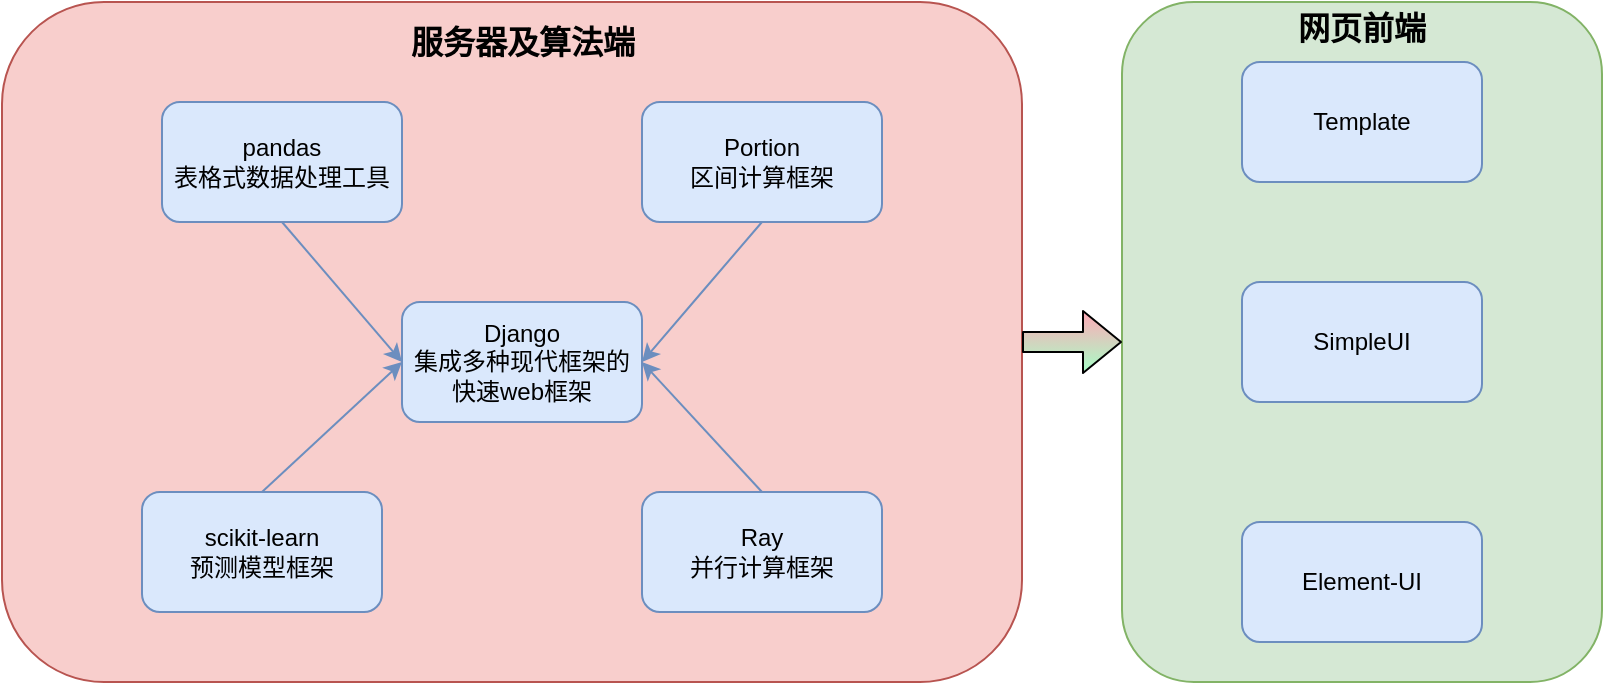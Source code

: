<mxfile version="16.6.5" type="github">
  <diagram id="3228e29e-7158-1315-38df-8450db1d8a1d" name="Page-1">
    <mxGraphModel dx="1038" dy="568" grid="1" gridSize="10" guides="1" tooltips="1" connect="1" arrows="1" fold="1" page="1" pageScale="1" pageWidth="1169" pageHeight="827" background="none" math="0" shadow="0">
      <root>
        <mxCell id="0" />
        <mxCell id="1" parent="0" />
        <mxCell id="bE7aVnteh-IxPAPsYv1F-21613" value="" style="rounded=1;whiteSpace=wrap;html=1;fillColor=#d5e8d4;strokeColor=#82b366;" vertex="1" parent="1">
          <mxGeometry x="660" y="335" width="240" height="340" as="geometry" />
        </mxCell>
        <mxCell id="bE7aVnteh-IxPAPsYv1F-21612" value="" style="rounded=1;whiteSpace=wrap;html=1;fillColor=#f8cecc;strokeColor=#b85450;" vertex="1" parent="1">
          <mxGeometry x="100" y="335" width="510" height="340" as="geometry" />
        </mxCell>
        <mxCell id="bE7aVnteh-IxPAPsYv1F-21604" value="Template" style="rounded=1;whiteSpace=wrap;html=1;fillColor=#dae8fc;strokeColor=#6c8ebf;" vertex="1" parent="1">
          <mxGeometry x="720" y="365" width="120" height="60" as="geometry" />
        </mxCell>
        <mxCell id="bE7aVnteh-IxPAPsYv1F-21605" value="Element-UI" style="rounded=1;whiteSpace=wrap;html=1;fillColor=#dae8fc;strokeColor=#6c8ebf;" vertex="1" parent="1">
          <mxGeometry x="720" y="595" width="120" height="60" as="geometry" />
        </mxCell>
        <mxCell id="bE7aVnteh-IxPAPsYv1F-21606" value="SimpleUI" style="rounded=1;whiteSpace=wrap;html=1;fillColor=#dae8fc;strokeColor=#6c8ebf;" vertex="1" parent="1">
          <mxGeometry x="720" y="475" width="120" height="60" as="geometry" />
        </mxCell>
        <mxCell id="bE7aVnteh-IxPAPsYv1F-21607" value="Django&lt;br&gt;集成多种现代框架的快速web框架" style="rounded=1;whiteSpace=wrap;html=1;fillColor=#dae8fc;strokeColor=#6c8ebf;" vertex="1" parent="1">
          <mxGeometry x="300" y="485" width="120" height="60" as="geometry" />
        </mxCell>
        <mxCell id="bE7aVnteh-IxPAPsYv1F-21608" value="Ray&lt;br&gt;并行计算框架" style="rounded=1;whiteSpace=wrap;html=1;fillColor=#dae8fc;strokeColor=#6c8ebf;" vertex="1" parent="1">
          <mxGeometry x="420" y="580" width="120" height="60" as="geometry" />
        </mxCell>
        <mxCell id="bE7aVnteh-IxPAPsYv1F-21609" value="Portion&lt;br&gt;区间计算框架" style="rounded=1;whiteSpace=wrap;html=1;fillColor=#dae8fc;strokeColor=#6c8ebf;" vertex="1" parent="1">
          <mxGeometry x="420" y="385" width="120" height="60" as="geometry" />
        </mxCell>
        <mxCell id="bE7aVnteh-IxPAPsYv1F-21610" value="pandas&lt;br&gt;表格式数据处理工具" style="rounded=1;whiteSpace=wrap;html=1;fillColor=#dae8fc;strokeColor=#6c8ebf;" vertex="1" parent="1">
          <mxGeometry x="180" y="385" width="120" height="60" as="geometry" />
        </mxCell>
        <mxCell id="bE7aVnteh-IxPAPsYv1F-21611" value="scikit-learn&lt;br&gt;预测模型框架" style="rounded=1;whiteSpace=wrap;html=1;fillColor=#dae8fc;strokeColor=#6c8ebf;" vertex="1" parent="1">
          <mxGeometry x="170" y="580" width="120" height="60" as="geometry" />
        </mxCell>
        <mxCell id="bE7aVnteh-IxPAPsYv1F-21614" value="" style="shape=flexArrow;endArrow=classic;html=1;rounded=1;entryX=0;entryY=0.5;entryDx=0;entryDy=0;exitX=1;exitY=0.5;exitDx=0;exitDy=0;fillColor=#FFA8B7;gradientColor=#A6FFC6;" edge="1" parent="1" source="bE7aVnteh-IxPAPsYv1F-21612" target="bE7aVnteh-IxPAPsYv1F-21613">
          <mxGeometry width="50" height="50" relative="1" as="geometry">
            <mxPoint x="620" y="510" as="sourcePoint" />
            <mxPoint x="570" y="460" as="targetPoint" />
          </mxGeometry>
        </mxCell>
        <mxCell id="bE7aVnteh-IxPAPsYv1F-21616" value="服务器及算法端" style="text;html=1;strokeColor=none;fillColor=none;align=center;verticalAlign=middle;whiteSpace=wrap;rounded=0;fontStyle=1;strokeWidth=3;fontSize=16;" vertex="1" parent="1">
          <mxGeometry x="283.75" y="340" width="152.5" height="30" as="geometry" />
        </mxCell>
        <mxCell id="bE7aVnteh-IxPAPsYv1F-21617" value="网页前端" style="text;html=1;strokeColor=none;fillColor=none;align=center;verticalAlign=middle;whiteSpace=wrap;rounded=0;fontStyle=1;strokeWidth=3;fontSize=16;" vertex="1" parent="1">
          <mxGeometry x="740" y="335" width="80" height="25" as="geometry" />
        </mxCell>
        <mxCell id="bE7aVnteh-IxPAPsYv1F-21620" value="" style="endArrow=classic;html=1;rounded=0;exitX=0.5;exitY=1;exitDx=0;exitDy=0;entryX=1;entryY=0.5;entryDx=0;entryDy=0;fillColor=#dae8fc;strokeColor=#6c8ebf;" edge="1" parent="1" source="bE7aVnteh-IxPAPsYv1F-21609" target="bE7aVnteh-IxPAPsYv1F-21607">
          <mxGeometry width="50" height="50" relative="1" as="geometry">
            <mxPoint x="520" y="500" as="sourcePoint" />
            <mxPoint x="570" y="450" as="targetPoint" />
            <Array as="points">
              <mxPoint x="450" y="480" />
            </Array>
          </mxGeometry>
        </mxCell>
        <mxCell id="bE7aVnteh-IxPAPsYv1F-21621" value="" style="endArrow=classic;html=1;rounded=0;exitX=0.5;exitY=0;exitDx=0;exitDy=0;entryX=1;entryY=0.5;entryDx=0;entryDy=0;fillColor=#dae8fc;strokeColor=#6c8ebf;" edge="1" parent="1" source="bE7aVnteh-IxPAPsYv1F-21608" target="bE7aVnteh-IxPAPsYv1F-21607">
          <mxGeometry width="50" height="50" relative="1" as="geometry">
            <mxPoint x="490" y="455" as="sourcePoint" />
            <mxPoint x="430" y="525" as="targetPoint" />
            <Array as="points" />
          </mxGeometry>
        </mxCell>
        <mxCell id="bE7aVnteh-IxPAPsYv1F-21622" value="" style="endArrow=classic;html=1;rounded=0;exitX=0.5;exitY=0;exitDx=0;exitDy=0;entryX=0;entryY=0.5;entryDx=0;entryDy=0;fillColor=#dae8fc;strokeColor=#6c8ebf;" edge="1" parent="1" source="bE7aVnteh-IxPAPsYv1F-21611" target="bE7aVnteh-IxPAPsYv1F-21607">
          <mxGeometry width="50" height="50" relative="1" as="geometry">
            <mxPoint x="520" y="500" as="sourcePoint" />
            <mxPoint x="570" y="450" as="targetPoint" />
          </mxGeometry>
        </mxCell>
        <mxCell id="bE7aVnteh-IxPAPsYv1F-21623" value="" style="endArrow=classic;html=1;rounded=0;exitX=0.5;exitY=1;exitDx=0;exitDy=0;entryX=0;entryY=0.5;entryDx=0;entryDy=0;fillColor=#dae8fc;strokeColor=#6c8ebf;" edge="1" parent="1" source="bE7aVnteh-IxPAPsYv1F-21610" target="bE7aVnteh-IxPAPsYv1F-21607">
          <mxGeometry width="50" height="50" relative="1" as="geometry">
            <mxPoint x="490" y="455" as="sourcePoint" />
            <mxPoint x="430" y="525" as="targetPoint" />
            <Array as="points" />
          </mxGeometry>
        </mxCell>
      </root>
    </mxGraphModel>
  </diagram>
</mxfile>
